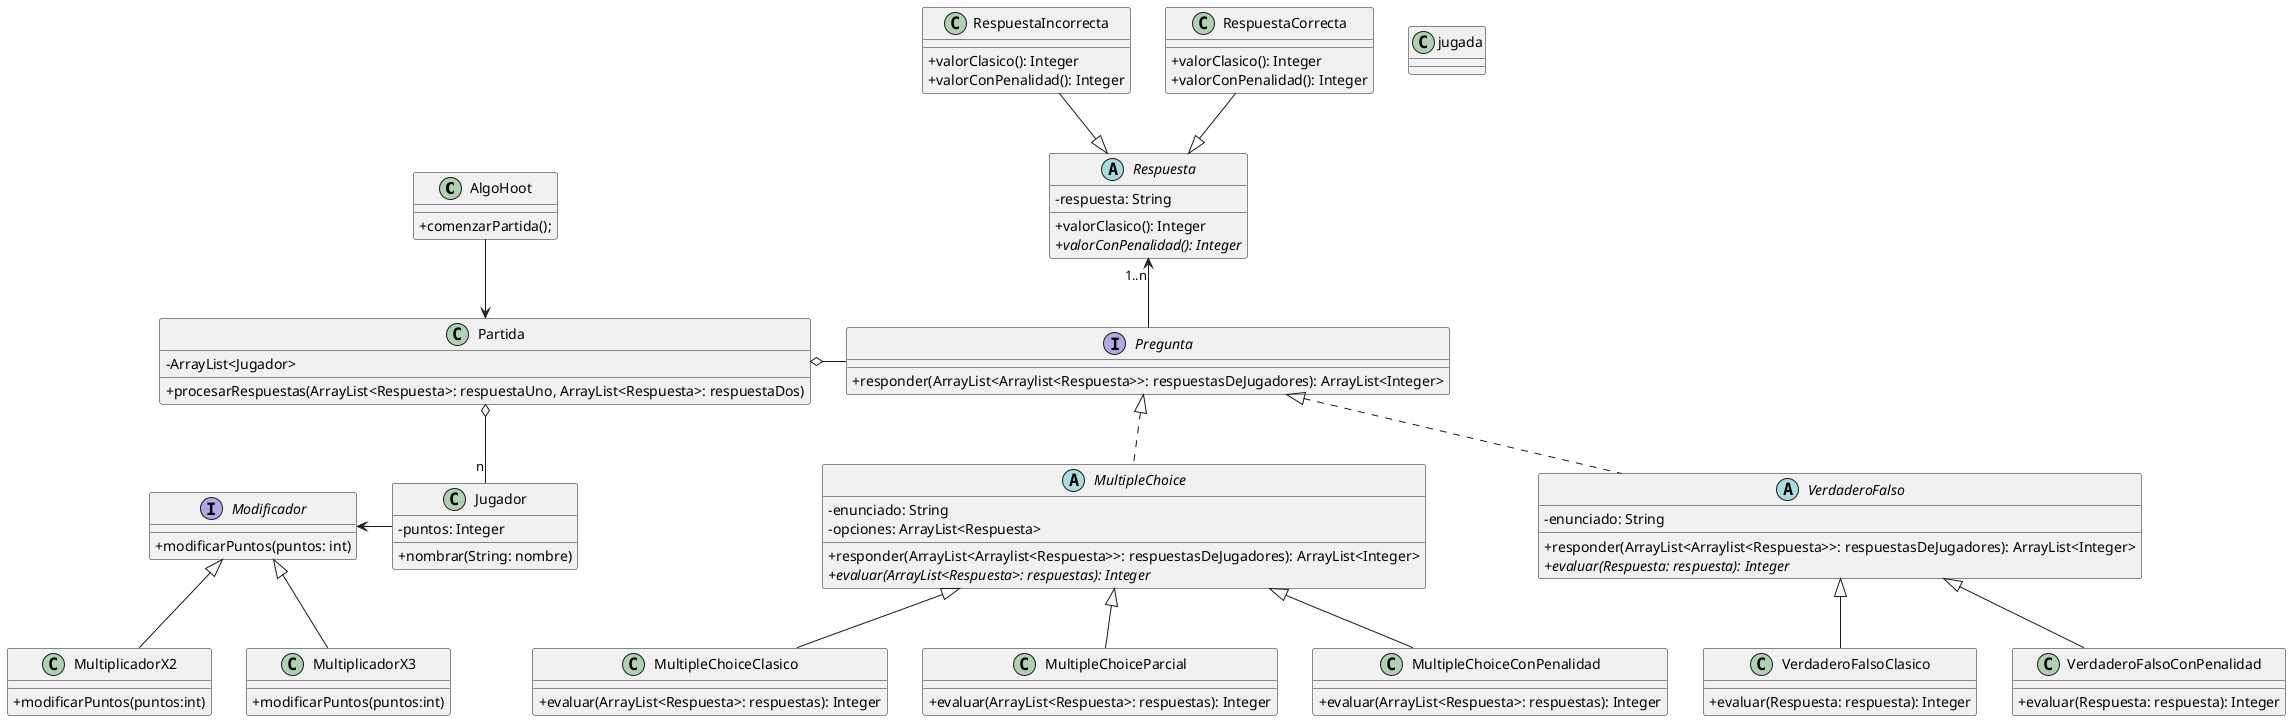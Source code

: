 @startuml
skinparam classAttributeIconSize 0

class AlgoHoot{
    +comenzarPartida();
}
interface Pregunta {
    + responder(ArrayList<Arraylist<Respuesta>>: respuestasDeJugadores): ArrayList<Integer>
}

abstract class MultipleChoice {
    - enunciado: String
    - opciones: ArrayList<Respuesta>
    + responder(ArrayList<Arraylist<Respuesta>>: respuestasDeJugadores): ArrayList<Integer>
    + {abstract} evaluar(ArrayList<Respuesta>: respuestas): Integer
}

class MultipleChoiceClasico{
    + evaluar(ArrayList<Respuesta>: respuestas): Integer
}

class MultipleChoiceParcial{
    + evaluar(ArrayList<Respuesta>: respuestas): Integer
}

class MultipleChoiceConPenalidad{
    + evaluar(ArrayList<Respuesta>: respuestas): Integer
}

abstract class VerdaderoFalso {
    - enunciado: String
    + responder(ArrayList<Arraylist<Respuesta>>: respuestasDeJugadores): ArrayList<Integer>
    + {abstract} evaluar(Respuesta: respuesta): Integer
}

class VerdaderoFalsoClasico{
    + evaluar(Respuesta: respuesta): Integer
}

class VerdaderoFalsoConPenalidad{
    + evaluar(Respuesta: respuesta): Integer
}

abstract class Respuesta {
    - respuesta: String
    + valorClasico(): Integer
    + {abstract} valorConPenalidad(): Integer
}

class RespuestaCorrecta{
    + valorClasico(): Integer
    +  valorConPenalidad(): Integer
}

class RespuestaIncorrecta{
    + valorClasico(): Integer
    + valorConPenalidad(): Integer
}

class Partida{
    -ArrayList<Jugador>

    +procesarRespuestas(ArrayList<Respuesta>: respuestaUno, ArrayList<Respuesta>: respuestaDos)
}


class Jugador{
    - puntos: Integer

    + nombrar(String: nombre)

}
class jugada{

}
Interface Modificador{
    +modificarPuntos(puntos: int)
}
class MultiplicadorX2{
    +modificarPuntos(puntos:int)
}
class MultiplicadorX3{
    +modificarPuntos(puntos:int)
}
Modificador <- Jugador
Modificador <|-- MultiplicadorX2
Modificador <|-- MultiplicadorX3
MultipleChoice <|-down- MultipleChoiceClasico
MultipleChoice <|-down- MultipleChoiceParcial
MultipleChoice <|-- MultipleChoiceConPenalidad
VerdaderoFalso <|-- VerdaderoFalsoClasico
VerdaderoFalso <|-- VerdaderoFalsoConPenalidad

Pregunta -up-> "1..n" Respuesta

Jugador "n" -up-o Partida

Pregunta -left-o Partida


Pregunta <|.. MultipleChoice
Pregunta <|.. VerdaderoFalso
Respuesta <|-up- RespuestaCorrecta
Respuesta <|-up- RespuestaIncorrecta

Partida <-up- AlgoHoot

@enduml